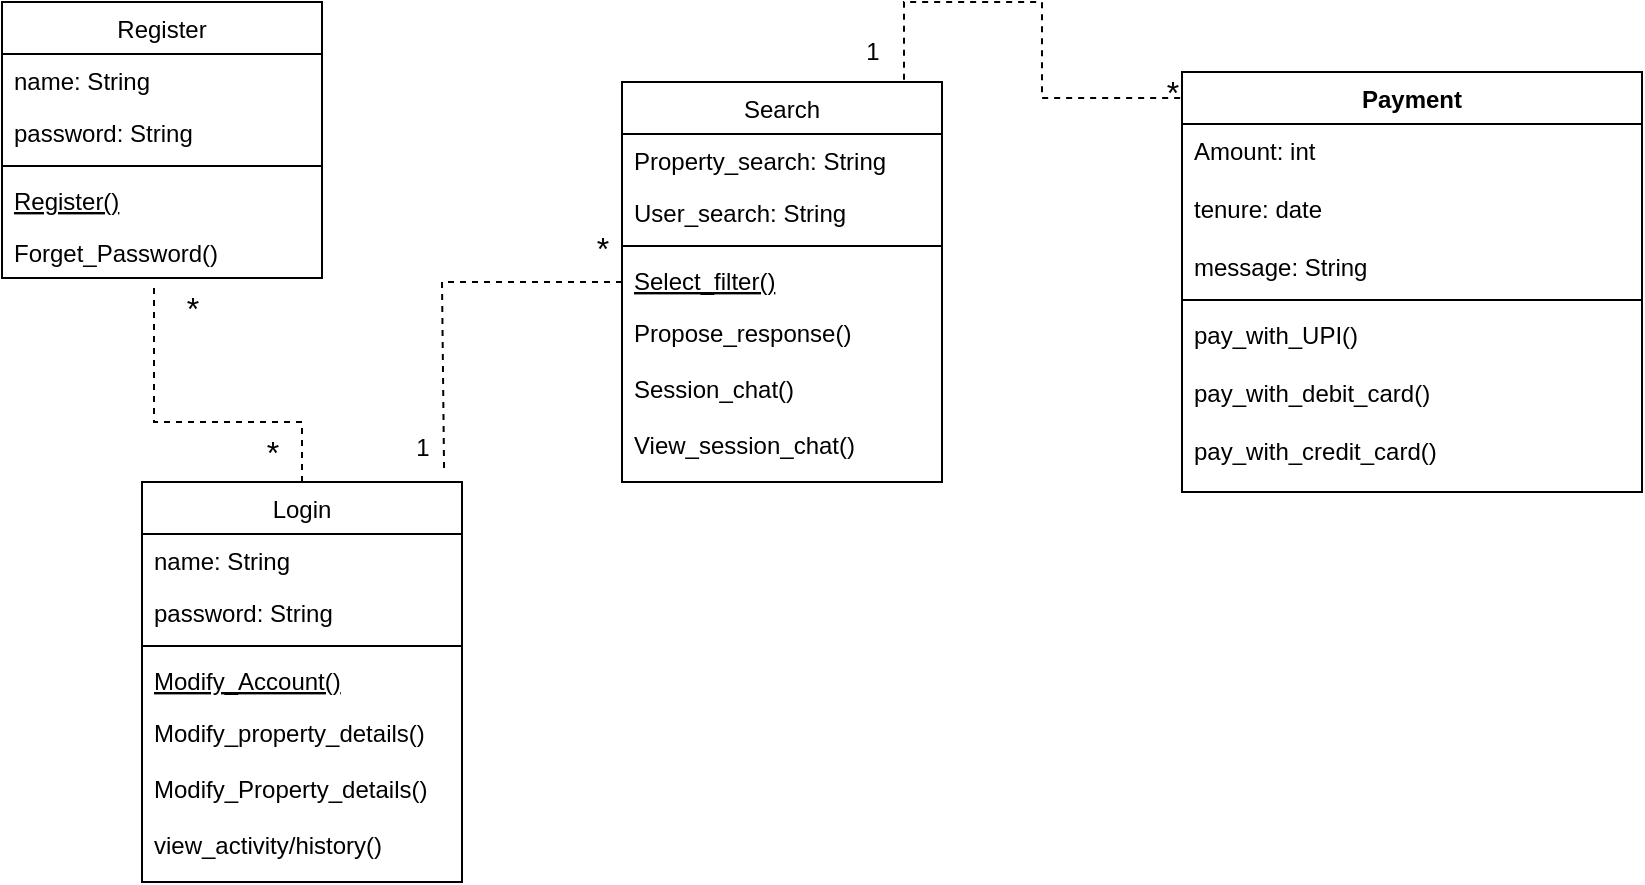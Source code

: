 <mxfile version="23.1.1" type="github">
  <diagram id="C5RBs43oDa-KdzZeNtuy" name="Page-1">
    <mxGraphModel dx="1050" dy="605" grid="1" gridSize="10" guides="1" tooltips="1" connect="1" arrows="1" fold="1" page="1" pageScale="1" pageWidth="1600" pageHeight="1200" math="0" shadow="0">
      <root>
        <mxCell id="WIyWlLk6GJQsqaUBKTNV-0" />
        <mxCell id="WIyWlLk6GJQsqaUBKTNV-1" parent="WIyWlLk6GJQsqaUBKTNV-0" />
        <mxCell id="zkfFHV4jXpPFQw0GAbJ--6" value="Login" style="swimlane;fontStyle=0;align=center;verticalAlign=top;childLayout=stackLayout;horizontal=1;startSize=26;horizontalStack=0;resizeParent=1;resizeLast=0;collapsible=1;marginBottom=0;rounded=0;shadow=0;strokeWidth=1;" parent="WIyWlLk6GJQsqaUBKTNV-1" vertex="1">
          <mxGeometry x="190" y="320" width="160" height="200" as="geometry">
            <mxRectangle x="130" y="380" width="160" height="26" as="alternateBounds" />
          </mxGeometry>
        </mxCell>
        <mxCell id="zkfFHV4jXpPFQw0GAbJ--7" value="name: String" style="text;align=left;verticalAlign=top;spacingLeft=4;spacingRight=4;overflow=hidden;rotatable=0;points=[[0,0.5],[1,0.5]];portConstraint=eastwest;" parent="zkfFHV4jXpPFQw0GAbJ--6" vertex="1">
          <mxGeometry y="26" width="160" height="26" as="geometry" />
        </mxCell>
        <mxCell id="zkfFHV4jXpPFQw0GAbJ--8" value="password: String" style="text;align=left;verticalAlign=top;spacingLeft=4;spacingRight=4;overflow=hidden;rotatable=0;points=[[0,0.5],[1,0.5]];portConstraint=eastwest;rounded=0;shadow=0;html=0;" parent="zkfFHV4jXpPFQw0GAbJ--6" vertex="1">
          <mxGeometry y="52" width="160" height="26" as="geometry" />
        </mxCell>
        <mxCell id="zkfFHV4jXpPFQw0GAbJ--9" value="" style="line;html=1;strokeWidth=1;align=left;verticalAlign=middle;spacingTop=-1;spacingLeft=3;spacingRight=3;rotatable=0;labelPosition=right;points=[];portConstraint=eastwest;" parent="zkfFHV4jXpPFQw0GAbJ--6" vertex="1">
          <mxGeometry y="78" width="160" height="8" as="geometry" />
        </mxCell>
        <mxCell id="zkfFHV4jXpPFQw0GAbJ--10" value="Modify_Account()" style="text;align=left;verticalAlign=top;spacingLeft=4;spacingRight=4;overflow=hidden;rotatable=0;points=[[0,0.5],[1,0.5]];portConstraint=eastwest;fontStyle=4" parent="zkfFHV4jXpPFQw0GAbJ--6" vertex="1">
          <mxGeometry y="86" width="160" height="26" as="geometry" />
        </mxCell>
        <mxCell id="zkfFHV4jXpPFQw0GAbJ--11" value="Modify_property_details()&#xa;&#xa;Modify_Property_details()&#xa;&#xa;view_activity/history()&#xa;&#xa;" style="text;align=left;verticalAlign=top;spacingLeft=4;spacingRight=4;overflow=hidden;rotatable=0;points=[[0,0.5],[1,0.5]];portConstraint=eastwest;" parent="zkfFHV4jXpPFQw0GAbJ--6" vertex="1">
          <mxGeometry y="112" width="160" height="78" as="geometry" />
        </mxCell>
        <mxCell id="L5zfjox4up8quBb23s9r-0" value="Register" style="swimlane;fontStyle=0;align=center;verticalAlign=top;childLayout=stackLayout;horizontal=1;startSize=26;horizontalStack=0;resizeParent=1;resizeLast=0;collapsible=1;marginBottom=0;rounded=0;shadow=0;strokeWidth=1;" vertex="1" parent="WIyWlLk6GJQsqaUBKTNV-1">
          <mxGeometry x="120" y="80" width="160" height="138" as="geometry">
            <mxRectangle x="130" y="380" width="160" height="26" as="alternateBounds" />
          </mxGeometry>
        </mxCell>
        <mxCell id="L5zfjox4up8quBb23s9r-1" value="name: String" style="text;align=left;verticalAlign=top;spacingLeft=4;spacingRight=4;overflow=hidden;rotatable=0;points=[[0,0.5],[1,0.5]];portConstraint=eastwest;" vertex="1" parent="L5zfjox4up8quBb23s9r-0">
          <mxGeometry y="26" width="160" height="26" as="geometry" />
        </mxCell>
        <mxCell id="L5zfjox4up8quBb23s9r-2" value="password: String" style="text;align=left;verticalAlign=top;spacingLeft=4;spacingRight=4;overflow=hidden;rotatable=0;points=[[0,0.5],[1,0.5]];portConstraint=eastwest;rounded=0;shadow=0;html=0;" vertex="1" parent="L5zfjox4up8quBb23s9r-0">
          <mxGeometry y="52" width="160" height="26" as="geometry" />
        </mxCell>
        <mxCell id="L5zfjox4up8quBb23s9r-3" value="" style="line;html=1;strokeWidth=1;align=left;verticalAlign=middle;spacingTop=-1;spacingLeft=3;spacingRight=3;rotatable=0;labelPosition=right;points=[];portConstraint=eastwest;" vertex="1" parent="L5zfjox4up8quBb23s9r-0">
          <mxGeometry y="78" width="160" height="8" as="geometry" />
        </mxCell>
        <mxCell id="L5zfjox4up8quBb23s9r-4" value="Register()" style="text;align=left;verticalAlign=top;spacingLeft=4;spacingRight=4;overflow=hidden;rotatable=0;points=[[0,0.5],[1,0.5]];portConstraint=eastwest;fontStyle=4" vertex="1" parent="L5zfjox4up8quBb23s9r-0">
          <mxGeometry y="86" width="160" height="26" as="geometry" />
        </mxCell>
        <mxCell id="L5zfjox4up8quBb23s9r-5" value="Forget_Password()" style="text;align=left;verticalAlign=top;spacingLeft=4;spacingRight=4;overflow=hidden;rotatable=0;points=[[0,0.5],[1,0.5]];portConstraint=eastwest;" vertex="1" parent="L5zfjox4up8quBb23s9r-0">
          <mxGeometry y="112" width="160" height="26" as="geometry" />
        </mxCell>
        <mxCell id="L5zfjox4up8quBb23s9r-7" value="Search" style="swimlane;fontStyle=0;align=center;verticalAlign=top;childLayout=stackLayout;horizontal=1;startSize=26;horizontalStack=0;resizeParent=1;resizeLast=0;collapsible=1;marginBottom=0;rounded=0;shadow=0;strokeWidth=1;" vertex="1" parent="WIyWlLk6GJQsqaUBKTNV-1">
          <mxGeometry x="430" y="120" width="160" height="200" as="geometry">
            <mxRectangle x="130" y="380" width="160" height="26" as="alternateBounds" />
          </mxGeometry>
        </mxCell>
        <mxCell id="L5zfjox4up8quBb23s9r-8" value="Property_search: String" style="text;align=left;verticalAlign=top;spacingLeft=4;spacingRight=4;overflow=hidden;rotatable=0;points=[[0,0.5],[1,0.5]];portConstraint=eastwest;" vertex="1" parent="L5zfjox4up8quBb23s9r-7">
          <mxGeometry y="26" width="160" height="26" as="geometry" />
        </mxCell>
        <mxCell id="L5zfjox4up8quBb23s9r-9" value="User_search: String" style="text;align=left;verticalAlign=top;spacingLeft=4;spacingRight=4;overflow=hidden;rotatable=0;points=[[0,0.5],[1,0.5]];portConstraint=eastwest;rounded=0;shadow=0;html=0;" vertex="1" parent="L5zfjox4up8quBb23s9r-7">
          <mxGeometry y="52" width="160" height="26" as="geometry" />
        </mxCell>
        <mxCell id="L5zfjox4up8quBb23s9r-10" value="" style="line;html=1;strokeWidth=1;align=left;verticalAlign=middle;spacingTop=-1;spacingLeft=3;spacingRight=3;rotatable=0;labelPosition=right;points=[];portConstraint=eastwest;" vertex="1" parent="L5zfjox4up8quBb23s9r-7">
          <mxGeometry y="78" width="160" height="8" as="geometry" />
        </mxCell>
        <mxCell id="L5zfjox4up8quBb23s9r-11" value="Select_filter()" style="text;align=left;verticalAlign=top;spacingLeft=4;spacingRight=4;overflow=hidden;rotatable=0;points=[[0,0.5],[1,0.5]];portConstraint=eastwest;fontStyle=4" vertex="1" parent="L5zfjox4up8quBb23s9r-7">
          <mxGeometry y="86" width="160" height="26" as="geometry" />
        </mxCell>
        <mxCell id="L5zfjox4up8quBb23s9r-12" value="Propose_response()&#xa;&#xa;Session_chat()&#xa;&#xa;View_session_chat()&#xa;&#xa;" style="text;align=left;verticalAlign=top;spacingLeft=4;spacingRight=4;overflow=hidden;rotatable=0;points=[[0,0.5],[1,0.5]];portConstraint=eastwest;" vertex="1" parent="L5zfjox4up8quBb23s9r-7">
          <mxGeometry y="112" width="160" height="78" as="geometry" />
        </mxCell>
        <mxCell id="L5zfjox4up8quBb23s9r-17" value="Payment" style="swimlane;fontStyle=1;align=center;verticalAlign=top;childLayout=stackLayout;horizontal=1;startSize=26;horizontalStack=0;resizeParent=1;resizeParentMax=0;resizeLast=0;collapsible=1;marginBottom=0;whiteSpace=wrap;html=1;" vertex="1" parent="WIyWlLk6GJQsqaUBKTNV-1">
          <mxGeometry x="710" y="115" width="230" height="210" as="geometry" />
        </mxCell>
        <mxCell id="L5zfjox4up8quBb23s9r-18" value="&lt;div&gt;Amount: int&lt;/div&gt;&lt;div&gt;&lt;br&gt;&lt;/div&gt;&lt;div&gt;tenure: date&lt;/div&gt;&lt;div&gt;&lt;br&gt;&lt;/div&gt;&lt;div&gt;message: String&lt;br&gt;&lt;/div&gt;" style="text;strokeColor=none;fillColor=none;align=left;verticalAlign=top;spacingLeft=4;spacingRight=4;overflow=hidden;rotatable=0;points=[[0,0.5],[1,0.5]];portConstraint=eastwest;whiteSpace=wrap;html=1;" vertex="1" parent="L5zfjox4up8quBb23s9r-17">
          <mxGeometry y="26" width="230" height="84" as="geometry" />
        </mxCell>
        <mxCell id="L5zfjox4up8quBb23s9r-19" value="" style="line;strokeWidth=1;fillColor=none;align=left;verticalAlign=middle;spacingTop=-1;spacingLeft=3;spacingRight=3;rotatable=0;labelPosition=right;points=[];portConstraint=eastwest;strokeColor=inherit;" vertex="1" parent="L5zfjox4up8quBb23s9r-17">
          <mxGeometry y="110" width="230" height="8" as="geometry" />
        </mxCell>
        <mxCell id="L5zfjox4up8quBb23s9r-20" value="&lt;div&gt;pay_with_UPI()&lt;/div&gt;&lt;div&gt;&lt;br&gt;&lt;/div&gt;&lt;div&gt;pay_with_debit_card()&lt;/div&gt;&lt;div&gt;&lt;br&gt;&lt;/div&gt;&lt;div&gt;pay_with_credit_card()&lt;br&gt;&lt;/div&gt;" style="text;strokeColor=none;fillColor=none;align=left;verticalAlign=top;spacingLeft=4;spacingRight=4;overflow=hidden;rotatable=0;points=[[0,0.5],[1,0.5]];portConstraint=eastwest;whiteSpace=wrap;html=1;" vertex="1" parent="L5zfjox4up8quBb23s9r-17">
          <mxGeometry y="118" width="230" height="92" as="geometry" />
        </mxCell>
        <mxCell id="L5zfjox4up8quBb23s9r-21" value="" style="endArrow=none;dashed=1;html=1;rounded=0;entryX=0.475;entryY=1.077;entryDx=0;entryDy=0;entryPerimeter=0;exitX=0.5;exitY=0;exitDx=0;exitDy=0;" edge="1" parent="WIyWlLk6GJQsqaUBKTNV-1" source="zkfFHV4jXpPFQw0GAbJ--6" target="L5zfjox4up8quBb23s9r-5">
          <mxGeometry width="50" height="50" relative="1" as="geometry">
            <mxPoint x="270" y="280" as="sourcePoint" />
            <mxPoint x="320" y="230" as="targetPoint" />
            <Array as="points">
              <mxPoint x="270" y="290" />
              <mxPoint x="196" y="290" />
            </Array>
          </mxGeometry>
        </mxCell>
        <mxCell id="L5zfjox4up8quBb23s9r-22" value="" style="endArrow=none;dashed=1;html=1;rounded=0;entryX=0.944;entryY=-0.03;entryDx=0;entryDy=0;entryPerimeter=0;exitX=0;exitY=0.5;exitDx=0;exitDy=0;" edge="1" parent="WIyWlLk6GJQsqaUBKTNV-1" source="L5zfjox4up8quBb23s9r-7" target="zkfFHV4jXpPFQw0GAbJ--6">
          <mxGeometry width="50" height="50" relative="1" as="geometry">
            <mxPoint x="414" y="250" as="sourcePoint" />
            <mxPoint x="340" y="150" as="targetPoint" />
            <Array as="points">
              <mxPoint x="414" y="220" />
              <mxPoint x="340" y="220" />
            </Array>
          </mxGeometry>
        </mxCell>
        <mxCell id="L5zfjox4up8quBb23s9r-23" value="&lt;font size=&quot;3&quot;&gt;*&lt;/font&gt;" style="text;html=1;align=center;verticalAlign=middle;resizable=0;points=[];autosize=1;strokeColor=none;fillColor=none;" vertex="1" parent="WIyWlLk6GJQsqaUBKTNV-1">
          <mxGeometry x="405" y="188" width="30" height="30" as="geometry" />
        </mxCell>
        <mxCell id="L5zfjox4up8quBb23s9r-24" value="1" style="text;html=1;align=center;verticalAlign=middle;resizable=0;points=[];autosize=1;strokeColor=none;fillColor=none;" vertex="1" parent="WIyWlLk6GJQsqaUBKTNV-1">
          <mxGeometry x="315" y="288" width="30" height="30" as="geometry" />
        </mxCell>
        <mxCell id="L5zfjox4up8quBb23s9r-25" value="" style="endArrow=none;dashed=1;html=1;rounded=0;exitX=-0.004;exitY=0.062;exitDx=0;exitDy=0;exitPerimeter=0;" edge="1" parent="WIyWlLk6GJQsqaUBKTNV-1" source="L5zfjox4up8quBb23s9r-17">
          <mxGeometry width="50" height="50" relative="1" as="geometry">
            <mxPoint x="660" y="16" as="sourcePoint" />
            <mxPoint x="571" y="120" as="targetPoint" />
            <Array as="points">
              <mxPoint x="640" y="128" />
              <mxPoint x="640" y="80" />
              <mxPoint x="571" y="80" />
            </Array>
          </mxGeometry>
        </mxCell>
        <mxCell id="L5zfjox4up8quBb23s9r-26" value="1" style="text;html=1;align=center;verticalAlign=middle;resizable=0;points=[];autosize=1;strokeColor=none;fillColor=none;" vertex="1" parent="WIyWlLk6GJQsqaUBKTNV-1">
          <mxGeometry x="540" y="90" width="30" height="30" as="geometry" />
        </mxCell>
        <mxCell id="L5zfjox4up8quBb23s9r-27" value="&lt;font size=&quot;3&quot;&gt;*&lt;/font&gt;" style="text;html=1;align=center;verticalAlign=middle;resizable=0;points=[];autosize=1;strokeColor=none;fillColor=none;" vertex="1" parent="WIyWlLk6GJQsqaUBKTNV-1">
          <mxGeometry x="690" y="110" width="30" height="30" as="geometry" />
        </mxCell>
        <mxCell id="L5zfjox4up8quBb23s9r-28" value="&lt;font size=&quot;3&quot;&gt;*&lt;/font&gt;" style="text;html=1;align=center;verticalAlign=middle;resizable=0;points=[];autosize=1;strokeColor=none;fillColor=none;" vertex="1" parent="WIyWlLk6GJQsqaUBKTNV-1">
          <mxGeometry x="200" y="218" width="30" height="30" as="geometry" />
        </mxCell>
        <mxCell id="L5zfjox4up8quBb23s9r-29" value="&lt;font size=&quot;3&quot;&gt;*&lt;/font&gt;" style="text;html=1;align=center;verticalAlign=middle;resizable=0;points=[];autosize=1;strokeColor=none;fillColor=none;" vertex="1" parent="WIyWlLk6GJQsqaUBKTNV-1">
          <mxGeometry x="240" y="290" width="30" height="30" as="geometry" />
        </mxCell>
      </root>
    </mxGraphModel>
  </diagram>
</mxfile>
